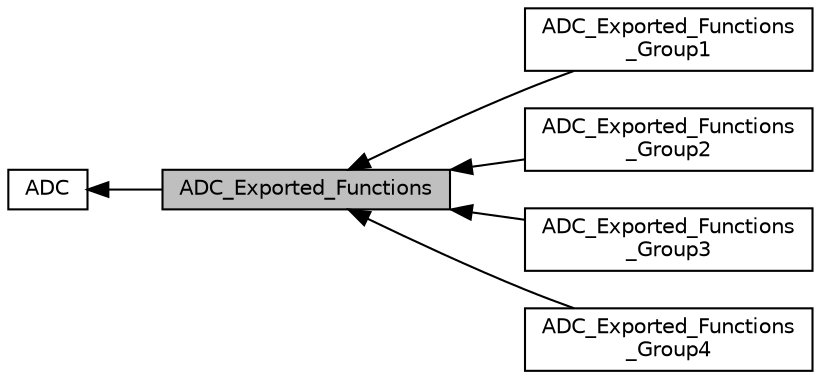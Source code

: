 digraph "ADC_Exported_Functions"
{
  edge [fontname="Helvetica",fontsize="10",labelfontname="Helvetica",labelfontsize="10"];
  node [fontname="Helvetica",fontsize="10",shape=box];
  rankdir=LR;
  Node1 [label="ADC_Exported_Functions",height=0.2,width=0.4,color="black", fillcolor="grey75", style="filled", fontcolor="black",tooltip=" "];
  Node2 [label="ADC",height=0.2,width=0.4,color="black", fillcolor="white", style="filled",URL="$group___a_d_c.html",tooltip="ADC driver modules."];
  Node3 [label="ADC_Exported_Functions\l_Group1",height=0.2,width=0.4,color="black", fillcolor="white", style="filled",URL="$group___a_d_c___exported___functions___group1.html",tooltip=" "];
  Node4 [label="ADC_Exported_Functions\l_Group2",height=0.2,width=0.4,color="black", fillcolor="white", style="filled",URL="$group___a_d_c___exported___functions___group2.html",tooltip=" "];
  Node5 [label="ADC_Exported_Functions\l_Group3",height=0.2,width=0.4,color="black", fillcolor="white", style="filled",URL="$group___a_d_c___exported___functions___group3.html",tooltip=" "];
  Node6 [label="ADC_Exported_Functions\l_Group4",height=0.2,width=0.4,color="black", fillcolor="white", style="filled",URL="$group___a_d_c___exported___functions___group4.html",tooltip=" "];
  Node2->Node1 [shape=plaintext, dir="back", style="solid"];
  Node1->Node3 [shape=plaintext, dir="back", style="solid"];
  Node1->Node4 [shape=plaintext, dir="back", style="solid"];
  Node1->Node5 [shape=plaintext, dir="back", style="solid"];
  Node1->Node6 [shape=plaintext, dir="back", style="solid"];
}
